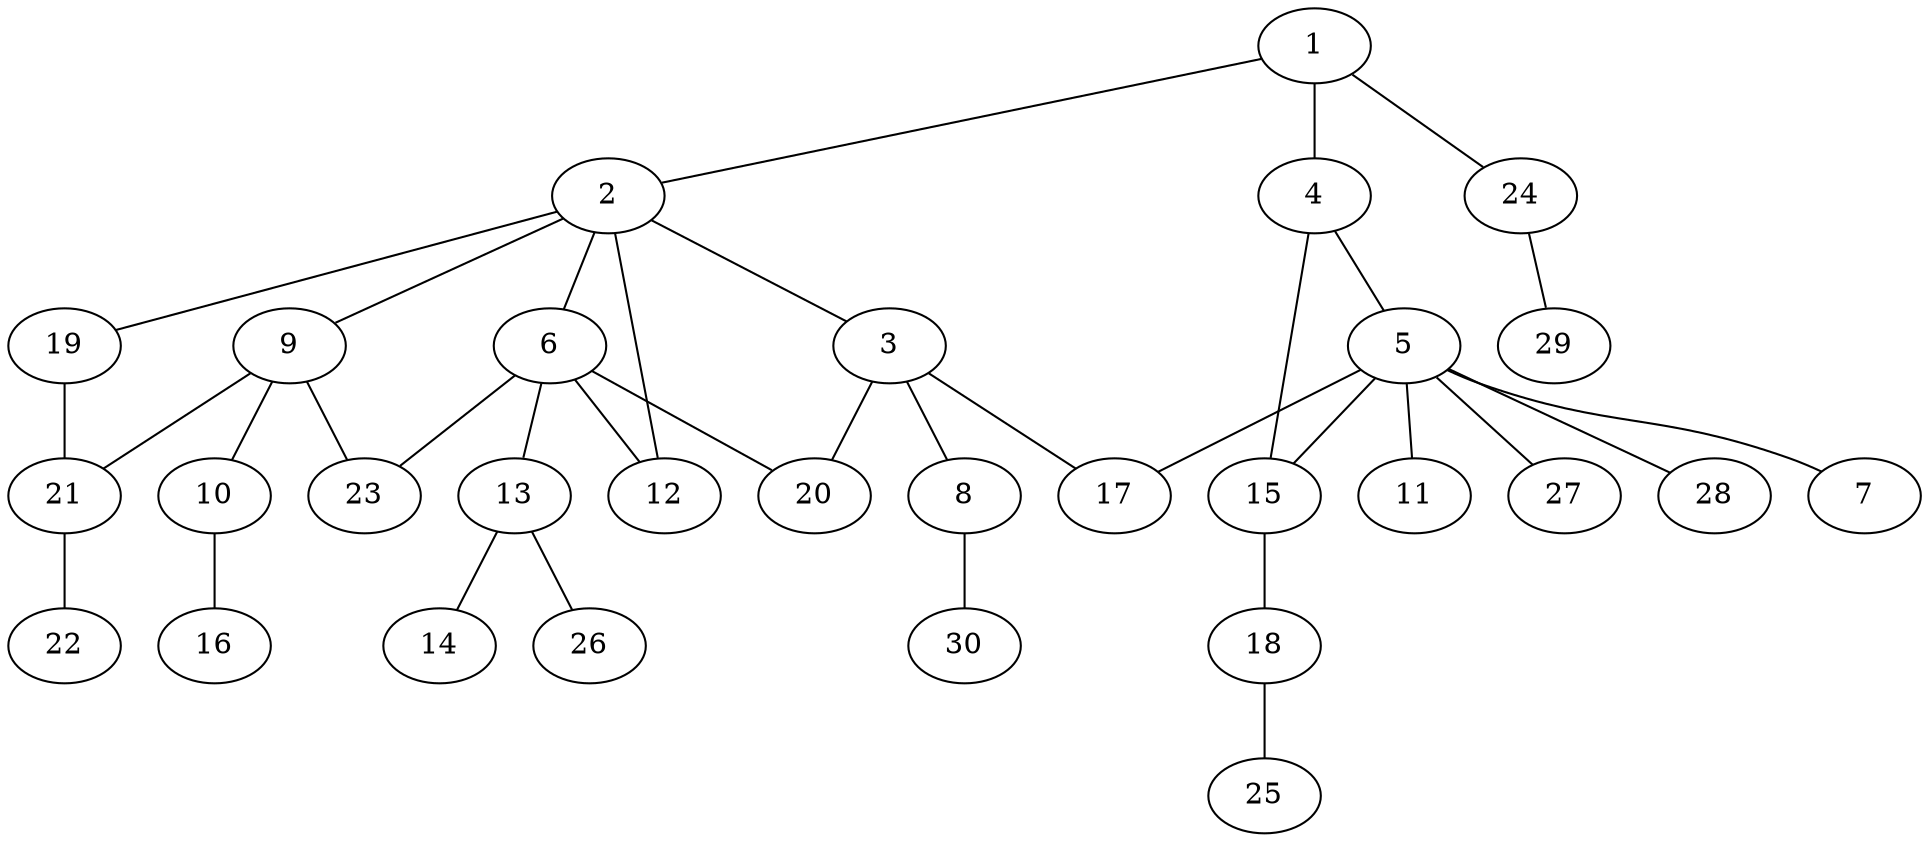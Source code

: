 graph graphname {1--2
1--4
1--24
2--3
2--6
2--9
2--12
2--19
3--8
3--17
3--20
4--5
4--15
5--7
5--11
5--15
5--17
5--27
5--28
6--12
6--13
6--20
6--23
8--30
9--10
9--21
9--23
10--16
13--14
13--26
15--18
18--25
19--21
21--22
24--29
}